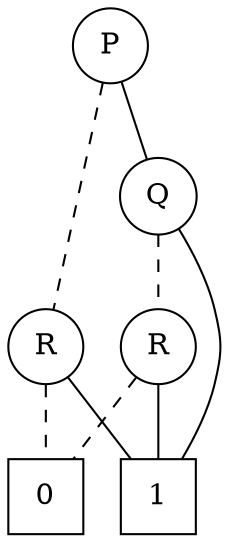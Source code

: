 digraph G {
  p [label=P shape=circle]
	p -> r0 [arrowhead=none style=dashed]
	p -> q1 [arrowhead=none]
  0 [label=0 shape=square]
  1 [label=1 shape=square]
  r0 [label=R shape=circle]
  r0 -> 0 [arrowhead=none style=dashed]
  r0 -> 1 [arrowhead=none]
  q1 [label=Q shape=circle]
  q1 -> r2 [arrowhead=none style=dashed]
  r2 [label=R shape=circle]
  r2 -> 0 [arrowhead=none style=dashed]
  r2 -> 1 [arrowhead=none]
  q1 -> 1 [arrowhead=none]
}
